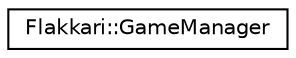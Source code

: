 digraph "Graphical Class Hierarchy"
{
 // LATEX_PDF_SIZE
  edge [fontname="Helvetica",fontsize="10",labelfontname="Helvetica",labelfontsize="10"];
  node [fontname="Helvetica",fontsize="10",shape=record];
  rankdir="LR";
  Node0 [label="Flakkari::GameManager",height=0.2,width=0.4,color="black", fillcolor="white", style="filled",URL="$dc/de7/classFlakkari_1_1GameManager.html",tooltip=" "];
}
